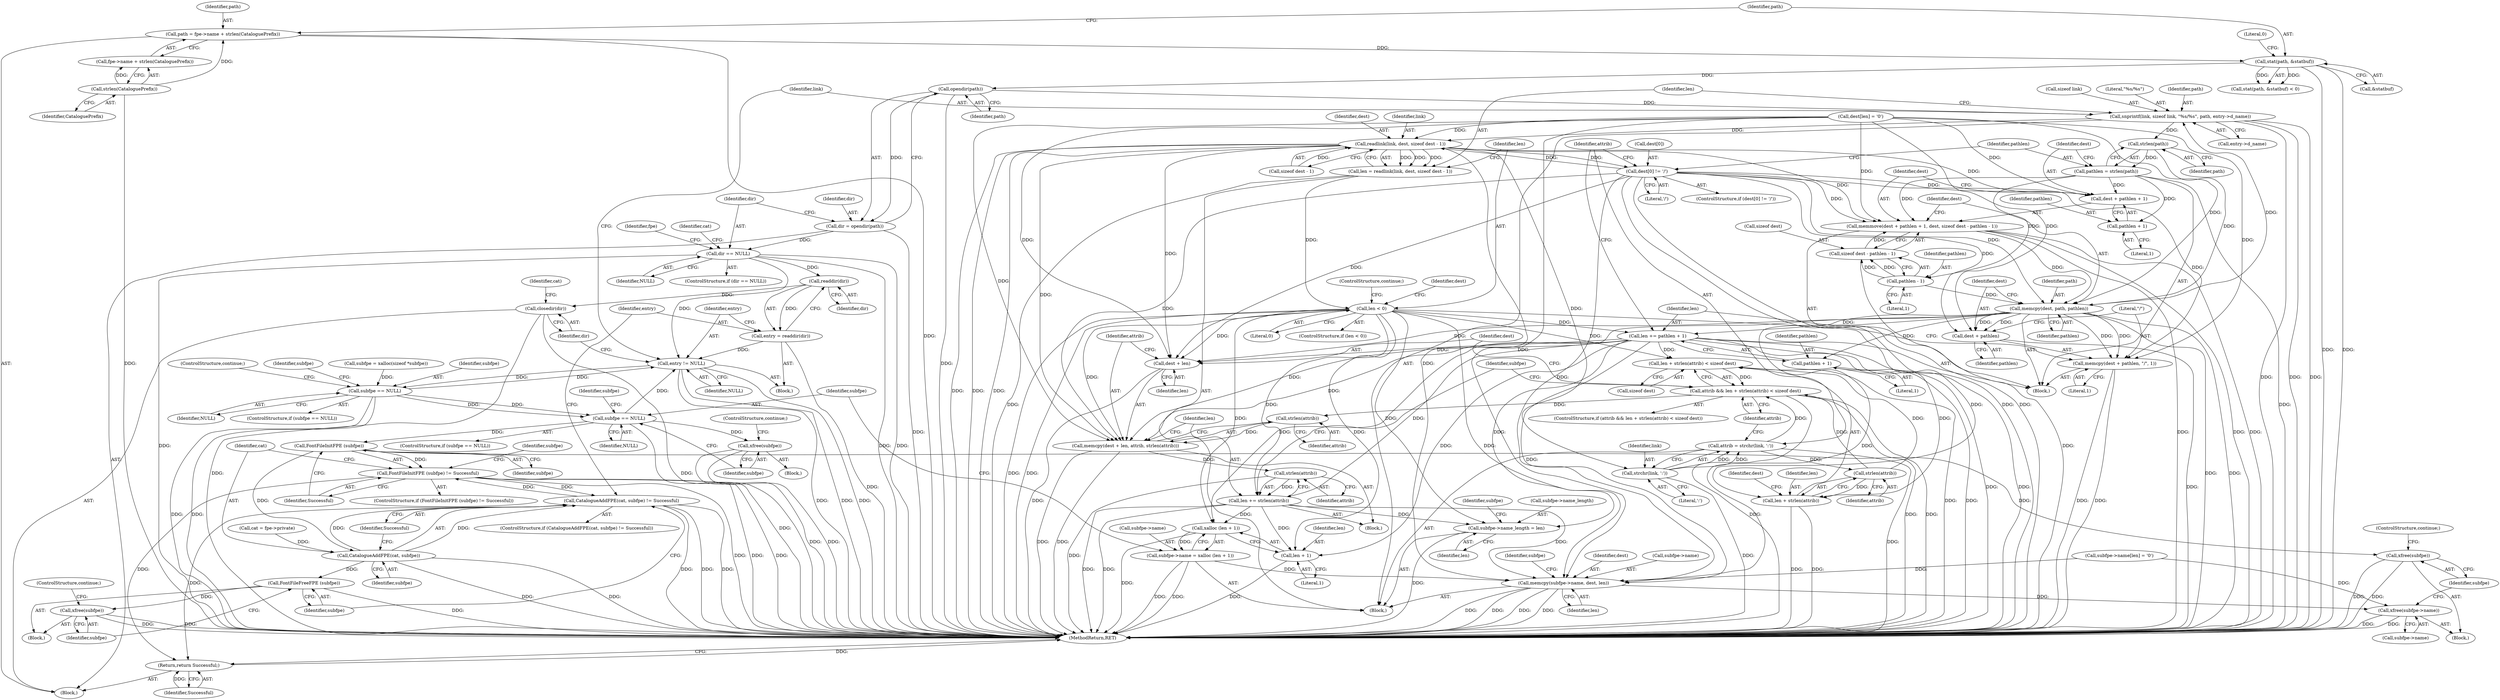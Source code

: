 digraph "0_libxfont_5bf703700ee4a5d6eae20da07cb7a29369667aef@API" {
"1000156" [label="(Call,opendir(path))"];
"1000132" [label="(Call,stat(path, &statbuf))"];
"1000121" [label="(Call,path = fpe->name + strlen(CataloguePrefix))"];
"1000127" [label="(Call,strlen(CataloguePrefix))"];
"1000154" [label="(Call,dir = opendir(path))"];
"1000159" [label="(Call,dir == NULL)"];
"1000173" [label="(Call,readdir(dir))"];
"1000171" [label="(Call,entry = readdir(dir))"];
"1000175" [label="(Call,entry != NULL)"];
"1000280" [label="(Call,subfpe == NULL)"];
"1000305" [label="(Call,subfpe == NULL)"];
"1000309" [label="(Call,xfree(subfpe))"];
"1000332" [label="(Call,FontFileInitFPE (subfpe))"];
"1000331" [label="(Call,FontFileInitFPE (subfpe) != Successful)"];
"1000344" [label="(Call,CatalogueAddFPE(cat, subfpe) != Successful)"];
"1000378" [label="(Return,return Successful;)"];
"1000340" [label="(Call,xfree(subfpe))"];
"1000345" [label="(Call,CatalogueAddFPE(cat, subfpe))"];
"1000350" [label="(Call,FontFileFreeFPE (subfpe))"];
"1000352" [label="(Call,xfree(subfpe))"];
"1000355" [label="(Call,closedir(dir))"];
"1000179" [label="(Call,snprintf(link, sizeof link, \"%s/%s\", path, entry->d_name))"];
"1000190" [label="(Call,readlink(link, dest, sizeof dest - 1))"];
"1000188" [label="(Call,len = readlink(link, dest, sizeof dest - 1))"];
"1000198" [label="(Call,len < 0)"];
"1000241" [label="(Call,len += pathlen + 1)"];
"1000254" [label="(Call,len + strlen(attrib) < sizeof dest)"];
"1000252" [label="(Call,attrib && len + strlen(attrib) < sizeof dest)"];
"1000267" [label="(Call,strlen(attrib))"];
"1000262" [label="(Call,memcpy(dest + len, attrib, strlen(attrib)))"];
"1000271" [label="(Call,strlen(attrib))"];
"1000269" [label="(Call,len += strlen(attrib))"];
"1000291" [label="(Call,subfpe->name_length = len)"];
"1000300" [label="(Call,xalloc (len + 1))"];
"1000296" [label="(Call,subfpe->name = xalloc (len + 1))"];
"1000312" [label="(Call,memcpy(subfpe->name, dest, len))"];
"1000336" [label="(Call,xfree(subfpe->name))"];
"1000301" [label="(Call,len + 1)"];
"1000255" [label="(Call,len + strlen(attrib))"];
"1000263" [label="(Call,dest + len)"];
"1000208" [label="(Call,dest[0] != '/')"];
"1000218" [label="(Call,memmove(dest + pathlen + 1, dest, sizeof dest - pathlen - 1))"];
"1000231" [label="(Call,memcpy(dest, path, pathlen))"];
"1000235" [label="(Call,memcpy(dest + pathlen, \"/\", 1))"];
"1000236" [label="(Call,dest + pathlen)"];
"1000243" [label="(Call,pathlen + 1)"];
"1000219" [label="(Call,dest + pathlen + 1)"];
"1000248" [label="(Call,strchr(link, ':'))"];
"1000246" [label="(Call,attrib = strchr(link, ':'))"];
"1000257" [label="(Call,strlen(attrib))"];
"1000216" [label="(Call,strlen(path))"];
"1000214" [label="(Call,pathlen = strlen(path))"];
"1000221" [label="(Call,pathlen + 1)"];
"1000228" [label="(Call,pathlen - 1)"];
"1000225" [label="(Call,sizeof dest - pathlen - 1)"];
"1000157" [label="(Identifier,path)"];
"1000298" [label="(Identifier,subfpe)"];
"1000221" [label="(Call,pathlen + 1)"];
"1000179" [label="(Call,snprintf(link, sizeof link, \"%s/%s\", path, entry->d_name))"];
"1000239" [label="(Literal,\"/\")"];
"1000303" [label="(Literal,1)"];
"1000317" [label="(Identifier,len)"];
"1000273" [label="(Call,subfpe = xalloc(sizeof *subfpe))"];
"1000133" [label="(Identifier,path)"];
"1000193" [label="(Call,sizeof dest - 1)"];
"1000174" [label="(Identifier,dir)"];
"1000340" [label="(Call,xfree(subfpe))"];
"1000309" [label="(Call,xfree(subfpe))"];
"1000272" [label="(Identifier,attrib)"];
"1000230" [label="(Literal,1)"];
"1000345" [label="(Call,CatalogueAddFPE(cat, subfpe))"];
"1000209" [label="(Call,dest[0])"];
"1000235" [label="(Call,memcpy(dest + pathlen, \"/\", 1))"];
"1000247" [label="(Identifier,attrib)"];
"1000341" [label="(Identifier,subfpe)"];
"1000343" [label="(ControlStructure,if (CatalogueAddFPE(cat, subfpe) != Successful))"];
"1000185" [label="(Call,entry->d_name)"];
"1000208" [label="(Call,dest[0] != '/')"];
"1000173" [label="(Call,readdir(dir))"];
"1000255" [label="(Call,len + strlen(attrib))"];
"1000190" [label="(Call,readlink(link, dest, sizeof dest - 1))"];
"1000218" [label="(Call,memmove(dest + pathlen + 1, dest, sizeof dest - pathlen - 1))"];
"1000223" [label="(Literal,1)"];
"1000321" [label="(Identifier,subfpe)"];
"1000232" [label="(Identifier,dest)"];
"1000160" [label="(Identifier,dir)"];
"1000263" [label="(Call,dest + len)"];
"1000217" [label="(Identifier,path)"];
"1000338" [label="(Identifier,subfpe)"];
"1000123" [label="(Call,fpe->name + strlen(CataloguePrefix))"];
"1000346" [label="(Identifier,cat)"];
"1000260" [label="(Identifier,dest)"];
"1000104" [label="(Block,)"];
"1000245" [label="(Literal,1)"];
"1000204" [label="(Identifier,dest)"];
"1000262" [label="(Call,memcpy(dest + len, attrib, strlen(attrib)))"];
"1000161" [label="(Identifier,NULL)"];
"1000215" [label="(Identifier,pathlen)"];
"1000127" [label="(Call,strlen(CataloguePrefix))"];
"1000181" [label="(Call,sizeof link)"];
"1000261" [label="(Block,)"];
"1000191" [label="(Identifier,link)"];
"1000296" [label="(Call,subfpe->name = xalloc (len + 1))"];
"1000307" [label="(Identifier,NULL)"];
"1000281" [label="(Identifier,subfpe)"];
"1000295" [label="(Identifier,len)"];
"1000212" [label="(Literal,'/')"];
"1000225" [label="(Call,sizeof dest - pathlen - 1)"];
"1000164" [label="(Identifier,cat)"];
"1000282" [label="(Identifier,NULL)"];
"1000318" [label="(Call,subfpe->name[len] = '\0')"];
"1000237" [label="(Identifier,dest)"];
"1000156" [label="(Call,opendir(path))"];
"1000354" [label="(ControlStructure,continue;)"];
"1000359" [label="(Identifier,cat)"];
"1000334" [label="(Identifier,Successful)"];
"1000170" [label="(Block,)"];
"1000192" [label="(Identifier,dest)"];
"1000251" [label="(ControlStructure,if (attrib && len + strlen(attrib) < sizeof dest))"];
"1000379" [label="(Identifier,Successful)"];
"1000264" [label="(Identifier,dest)"];
"1000256" [label="(Identifier,len)"];
"1000158" [label="(ControlStructure,if (dir == NULL))"];
"1000236" [label="(Call,dest + pathlen)"];
"1000242" [label="(Identifier,len)"];
"1000349" [label="(Block,)"];
"1000202" [label="(Call,dest[len] = '\0')"];
"1000171" [label="(Call,entry = readdir(dir))"];
"1000351" [label="(Identifier,subfpe)"];
"1000155" [label="(Identifier,dir)"];
"1000122" [label="(Identifier,path)"];
"1000249" [label="(Identifier,link)"];
"1000330" [label="(ControlStructure,if (FontFileInitFPE (subfpe) != Successful))"];
"1000154" [label="(Call,dir = opendir(path))"];
"1000258" [label="(Identifier,attrib)"];
"1000180" [label="(Identifier,link)"];
"1000344" [label="(Call,CatalogueAddFPE(cat, subfpe) != Successful)"];
"1000270" [label="(Identifier,len)"];
"1000201" [label="(ControlStructure,continue;)"];
"1000134" [label="(Call,&statbuf)"];
"1000347" [label="(Identifier,subfpe)"];
"1000380" [label="(MethodReturn,RET)"];
"1000268" [label="(Identifier,attrib)"];
"1000214" [label="(Call,pathlen = strlen(path))"];
"1000228" [label="(Call,pathlen - 1)"];
"1000219" [label="(Call,dest + pathlen + 1)"];
"1000312" [label="(Call,memcpy(subfpe->name, dest, len))"];
"1000283" [label="(ControlStructure,continue;)"];
"1000332" [label="(Call,FontFileInitFPE (subfpe))"];
"1000229" [label="(Identifier,pathlen)"];
"1000252" [label="(Call,attrib && len + strlen(attrib) < sizeof dest)"];
"1000316" [label="(Identifier,dest)"];
"1000240" [label="(Literal,1)"];
"1000243" [label="(Call,pathlen + 1)"];
"1000246" [label="(Call,attrib = strchr(link, ':'))"];
"1000311" [label="(ControlStructure,continue;)"];
"1000314" [label="(Identifier,subfpe)"];
"1000248" [label="(Call,strchr(link, ':'))"];
"1000297" [label="(Call,subfpe->name)"];
"1000189" [label="(Identifier,len)"];
"1000305" [label="(Call,subfpe == NULL)"];
"1000198" [label="(Call,len < 0)"];
"1000231" [label="(Call,memcpy(dest, path, pathlen))"];
"1000159" [label="(Call,dir == NULL)"];
"1000301" [label="(Call,len + 1)"];
"1000302" [label="(Identifier,len)"];
"1000259" [label="(Call,sizeof dest)"];
"1000336" [label="(Call,xfree(subfpe->name))"];
"1000238" [label="(Identifier,pathlen)"];
"1000342" [label="(ControlStructure,continue;)"];
"1000337" [label="(Call,subfpe->name)"];
"1000121" [label="(Call,path = fpe->name + strlen(CataloguePrefix))"];
"1000353" [label="(Identifier,subfpe)"];
"1000280" [label="(Call,subfpe == NULL)"];
"1000352" [label="(Call,xfree(subfpe))"];
"1000183" [label="(Literal,\"%s/%s\")"];
"1000257" [label="(Call,strlen(attrib))"];
"1000267" [label="(Call,strlen(attrib))"];
"1000300" [label="(Call,xalloc (len + 1))"];
"1000350" [label="(Call,FontFileFreeFPE (subfpe))"];
"1000128" [label="(Identifier,CataloguePrefix)"];
"1000233" [label="(Identifier,path)"];
"1000106" [label="(Call,cat = fpe->private)"];
"1000241" [label="(Call,len += pathlen + 1)"];
"1000271" [label="(Call,strlen(attrib))"];
"1000266" [label="(Identifier,attrib)"];
"1000292" [label="(Call,subfpe->name_length)"];
"1000286" [label="(Identifier,subfpe)"];
"1000136" [label="(Literal,0)"];
"1000184" [label="(Identifier,path)"];
"1000333" [label="(Identifier,subfpe)"];
"1000213" [label="(Block,)"];
"1000172" [label="(Identifier,entry)"];
"1000279" [label="(ControlStructure,if (subfpe == NULL))"];
"1000224" [label="(Identifier,dest)"];
"1000226" [label="(Call,sizeof dest)"];
"1000355" [label="(Call,closedir(dir))"];
"1000274" [label="(Identifier,subfpe)"];
"1000304" [label="(ControlStructure,if (subfpe == NULL))"];
"1000216" [label="(Call,strlen(path))"];
"1000178" [label="(Block,)"];
"1000132" [label="(Call,stat(path, &statbuf))"];
"1000199" [label="(Identifier,len)"];
"1000356" [label="(Identifier,dir)"];
"1000177" [label="(Identifier,NULL)"];
"1000306" [label="(Identifier,subfpe)"];
"1000188" [label="(Call,len = readlink(link, dest, sizeof dest - 1))"];
"1000234" [label="(Identifier,pathlen)"];
"1000131" [label="(Call,stat(path, &statbuf) < 0)"];
"1000200" [label="(Literal,0)"];
"1000313" [label="(Call,subfpe->name)"];
"1000220" [label="(Identifier,dest)"];
"1000310" [label="(Identifier,subfpe)"];
"1000207" [label="(ControlStructure,if (dest[0] != '/'))"];
"1000175" [label="(Call,entry != NULL)"];
"1000291" [label="(Call,subfpe->name_length = len)"];
"1000176" [label="(Identifier,entry)"];
"1000331" [label="(Call,FontFileInitFPE (subfpe) != Successful)"];
"1000244" [label="(Identifier,pathlen)"];
"1000253" [label="(Identifier,attrib)"];
"1000197" [label="(ControlStructure,if (len < 0))"];
"1000222" [label="(Identifier,pathlen)"];
"1000168" [label="(Identifier,fpe)"];
"1000378" [label="(Return,return Successful;)"];
"1000250" [label="(Literal,':')"];
"1000269" [label="(Call,len += strlen(attrib))"];
"1000254" [label="(Call,len + strlen(attrib) < sizeof dest)"];
"1000265" [label="(Identifier,len)"];
"1000308" [label="(Block,)"];
"1000335" [label="(Block,)"];
"1000348" [label="(Identifier,Successful)"];
"1000156" -> "1000154"  [label="AST: "];
"1000156" -> "1000157"  [label="CFG: "];
"1000157" -> "1000156"  [label="AST: "];
"1000154" -> "1000156"  [label="CFG: "];
"1000156" -> "1000380"  [label="DDG: "];
"1000156" -> "1000154"  [label="DDG: "];
"1000132" -> "1000156"  [label="DDG: "];
"1000156" -> "1000179"  [label="DDG: "];
"1000132" -> "1000131"  [label="AST: "];
"1000132" -> "1000134"  [label="CFG: "];
"1000133" -> "1000132"  [label="AST: "];
"1000134" -> "1000132"  [label="AST: "];
"1000136" -> "1000132"  [label="CFG: "];
"1000132" -> "1000380"  [label="DDG: "];
"1000132" -> "1000380"  [label="DDG: "];
"1000132" -> "1000131"  [label="DDG: "];
"1000132" -> "1000131"  [label="DDG: "];
"1000121" -> "1000132"  [label="DDG: "];
"1000121" -> "1000104"  [label="AST: "];
"1000121" -> "1000123"  [label="CFG: "];
"1000122" -> "1000121"  [label="AST: "];
"1000123" -> "1000121"  [label="AST: "];
"1000133" -> "1000121"  [label="CFG: "];
"1000121" -> "1000380"  [label="DDG: "];
"1000127" -> "1000121"  [label="DDG: "];
"1000127" -> "1000123"  [label="AST: "];
"1000127" -> "1000128"  [label="CFG: "];
"1000128" -> "1000127"  [label="AST: "];
"1000123" -> "1000127"  [label="CFG: "];
"1000127" -> "1000380"  [label="DDG: "];
"1000127" -> "1000123"  [label="DDG: "];
"1000154" -> "1000104"  [label="AST: "];
"1000155" -> "1000154"  [label="AST: "];
"1000160" -> "1000154"  [label="CFG: "];
"1000154" -> "1000380"  [label="DDG: "];
"1000154" -> "1000159"  [label="DDG: "];
"1000159" -> "1000158"  [label="AST: "];
"1000159" -> "1000161"  [label="CFG: "];
"1000160" -> "1000159"  [label="AST: "];
"1000161" -> "1000159"  [label="AST: "];
"1000164" -> "1000159"  [label="CFG: "];
"1000168" -> "1000159"  [label="CFG: "];
"1000159" -> "1000380"  [label="DDG: "];
"1000159" -> "1000380"  [label="DDG: "];
"1000159" -> "1000380"  [label="DDG: "];
"1000159" -> "1000173"  [label="DDG: "];
"1000159" -> "1000175"  [label="DDG: "];
"1000173" -> "1000171"  [label="AST: "];
"1000173" -> "1000174"  [label="CFG: "];
"1000174" -> "1000173"  [label="AST: "];
"1000171" -> "1000173"  [label="CFG: "];
"1000173" -> "1000171"  [label="DDG: "];
"1000173" -> "1000355"  [label="DDG: "];
"1000171" -> "1000170"  [label="AST: "];
"1000172" -> "1000171"  [label="AST: "];
"1000176" -> "1000171"  [label="CFG: "];
"1000171" -> "1000380"  [label="DDG: "];
"1000171" -> "1000175"  [label="DDG: "];
"1000175" -> "1000170"  [label="AST: "];
"1000175" -> "1000177"  [label="CFG: "];
"1000176" -> "1000175"  [label="AST: "];
"1000177" -> "1000175"  [label="AST: "];
"1000180" -> "1000175"  [label="CFG: "];
"1000356" -> "1000175"  [label="CFG: "];
"1000175" -> "1000380"  [label="DDG: "];
"1000175" -> "1000380"  [label="DDG: "];
"1000175" -> "1000380"  [label="DDG: "];
"1000280" -> "1000175"  [label="DDG: "];
"1000305" -> "1000175"  [label="DDG: "];
"1000175" -> "1000280"  [label="DDG: "];
"1000280" -> "1000279"  [label="AST: "];
"1000280" -> "1000282"  [label="CFG: "];
"1000281" -> "1000280"  [label="AST: "];
"1000282" -> "1000280"  [label="AST: "];
"1000283" -> "1000280"  [label="CFG: "];
"1000286" -> "1000280"  [label="CFG: "];
"1000280" -> "1000380"  [label="DDG: "];
"1000280" -> "1000380"  [label="DDG: "];
"1000273" -> "1000280"  [label="DDG: "];
"1000280" -> "1000305"  [label="DDG: "];
"1000280" -> "1000305"  [label="DDG: "];
"1000305" -> "1000304"  [label="AST: "];
"1000305" -> "1000307"  [label="CFG: "];
"1000306" -> "1000305"  [label="AST: "];
"1000307" -> "1000305"  [label="AST: "];
"1000310" -> "1000305"  [label="CFG: "];
"1000314" -> "1000305"  [label="CFG: "];
"1000305" -> "1000380"  [label="DDG: "];
"1000305" -> "1000309"  [label="DDG: "];
"1000305" -> "1000332"  [label="DDG: "];
"1000309" -> "1000308"  [label="AST: "];
"1000309" -> "1000310"  [label="CFG: "];
"1000310" -> "1000309"  [label="AST: "];
"1000311" -> "1000309"  [label="CFG: "];
"1000309" -> "1000380"  [label="DDG: "];
"1000309" -> "1000380"  [label="DDG: "];
"1000332" -> "1000331"  [label="AST: "];
"1000332" -> "1000333"  [label="CFG: "];
"1000333" -> "1000332"  [label="AST: "];
"1000334" -> "1000332"  [label="CFG: "];
"1000332" -> "1000331"  [label="DDG: "];
"1000332" -> "1000340"  [label="DDG: "];
"1000332" -> "1000345"  [label="DDG: "];
"1000331" -> "1000330"  [label="AST: "];
"1000331" -> "1000334"  [label="CFG: "];
"1000334" -> "1000331"  [label="AST: "];
"1000338" -> "1000331"  [label="CFG: "];
"1000346" -> "1000331"  [label="CFG: "];
"1000331" -> "1000380"  [label="DDG: "];
"1000331" -> "1000380"  [label="DDG: "];
"1000331" -> "1000380"  [label="DDG: "];
"1000344" -> "1000331"  [label="DDG: "];
"1000331" -> "1000344"  [label="DDG: "];
"1000331" -> "1000378"  [label="DDG: "];
"1000344" -> "1000343"  [label="AST: "];
"1000344" -> "1000348"  [label="CFG: "];
"1000345" -> "1000344"  [label="AST: "];
"1000348" -> "1000344"  [label="AST: "];
"1000172" -> "1000344"  [label="CFG: "];
"1000351" -> "1000344"  [label="CFG: "];
"1000344" -> "1000380"  [label="DDG: "];
"1000344" -> "1000380"  [label="DDG: "];
"1000344" -> "1000380"  [label="DDG: "];
"1000345" -> "1000344"  [label="DDG: "];
"1000345" -> "1000344"  [label="DDG: "];
"1000344" -> "1000378"  [label="DDG: "];
"1000378" -> "1000104"  [label="AST: "];
"1000378" -> "1000379"  [label="CFG: "];
"1000379" -> "1000378"  [label="AST: "];
"1000380" -> "1000378"  [label="CFG: "];
"1000378" -> "1000380"  [label="DDG: "];
"1000379" -> "1000378"  [label="DDG: "];
"1000340" -> "1000335"  [label="AST: "];
"1000340" -> "1000341"  [label="CFG: "];
"1000341" -> "1000340"  [label="AST: "];
"1000342" -> "1000340"  [label="CFG: "];
"1000340" -> "1000380"  [label="DDG: "];
"1000340" -> "1000380"  [label="DDG: "];
"1000345" -> "1000347"  [label="CFG: "];
"1000346" -> "1000345"  [label="AST: "];
"1000347" -> "1000345"  [label="AST: "];
"1000348" -> "1000345"  [label="CFG: "];
"1000345" -> "1000380"  [label="DDG: "];
"1000345" -> "1000380"  [label="DDG: "];
"1000106" -> "1000345"  [label="DDG: "];
"1000345" -> "1000350"  [label="DDG: "];
"1000350" -> "1000349"  [label="AST: "];
"1000350" -> "1000351"  [label="CFG: "];
"1000351" -> "1000350"  [label="AST: "];
"1000353" -> "1000350"  [label="CFG: "];
"1000350" -> "1000380"  [label="DDG: "];
"1000350" -> "1000352"  [label="DDG: "];
"1000352" -> "1000349"  [label="AST: "];
"1000352" -> "1000353"  [label="CFG: "];
"1000353" -> "1000352"  [label="AST: "];
"1000354" -> "1000352"  [label="CFG: "];
"1000352" -> "1000380"  [label="DDG: "];
"1000352" -> "1000380"  [label="DDG: "];
"1000355" -> "1000104"  [label="AST: "];
"1000355" -> "1000356"  [label="CFG: "];
"1000356" -> "1000355"  [label="AST: "];
"1000359" -> "1000355"  [label="CFG: "];
"1000355" -> "1000380"  [label="DDG: "];
"1000355" -> "1000380"  [label="DDG: "];
"1000179" -> "1000178"  [label="AST: "];
"1000179" -> "1000185"  [label="CFG: "];
"1000180" -> "1000179"  [label="AST: "];
"1000181" -> "1000179"  [label="AST: "];
"1000183" -> "1000179"  [label="AST: "];
"1000184" -> "1000179"  [label="AST: "];
"1000185" -> "1000179"  [label="AST: "];
"1000189" -> "1000179"  [label="CFG: "];
"1000179" -> "1000380"  [label="DDG: "];
"1000179" -> "1000380"  [label="DDG: "];
"1000179" -> "1000380"  [label="DDG: "];
"1000231" -> "1000179"  [label="DDG: "];
"1000179" -> "1000190"  [label="DDG: "];
"1000179" -> "1000216"  [label="DDG: "];
"1000190" -> "1000188"  [label="AST: "];
"1000190" -> "1000193"  [label="CFG: "];
"1000191" -> "1000190"  [label="AST: "];
"1000192" -> "1000190"  [label="AST: "];
"1000193" -> "1000190"  [label="AST: "];
"1000188" -> "1000190"  [label="CFG: "];
"1000190" -> "1000380"  [label="DDG: "];
"1000190" -> "1000380"  [label="DDG: "];
"1000190" -> "1000380"  [label="DDG: "];
"1000190" -> "1000188"  [label="DDG: "];
"1000190" -> "1000188"  [label="DDG: "];
"1000190" -> "1000188"  [label="DDG: "];
"1000208" -> "1000190"  [label="DDG: "];
"1000202" -> "1000190"  [label="DDG: "];
"1000193" -> "1000190"  [label="DDG: "];
"1000190" -> "1000208"  [label="DDG: "];
"1000190" -> "1000218"  [label="DDG: "];
"1000190" -> "1000219"  [label="DDG: "];
"1000190" -> "1000248"  [label="DDG: "];
"1000190" -> "1000262"  [label="DDG: "];
"1000190" -> "1000263"  [label="DDG: "];
"1000190" -> "1000312"  [label="DDG: "];
"1000188" -> "1000178"  [label="AST: "];
"1000189" -> "1000188"  [label="AST: "];
"1000199" -> "1000188"  [label="CFG: "];
"1000188" -> "1000380"  [label="DDG: "];
"1000188" -> "1000198"  [label="DDG: "];
"1000198" -> "1000197"  [label="AST: "];
"1000198" -> "1000200"  [label="CFG: "];
"1000199" -> "1000198"  [label="AST: "];
"1000200" -> "1000198"  [label="AST: "];
"1000201" -> "1000198"  [label="CFG: "];
"1000204" -> "1000198"  [label="CFG: "];
"1000198" -> "1000380"  [label="DDG: "];
"1000198" -> "1000380"  [label="DDG: "];
"1000198" -> "1000241"  [label="DDG: "];
"1000198" -> "1000254"  [label="DDG: "];
"1000198" -> "1000255"  [label="DDG: "];
"1000198" -> "1000262"  [label="DDG: "];
"1000198" -> "1000263"  [label="DDG: "];
"1000198" -> "1000269"  [label="DDG: "];
"1000198" -> "1000291"  [label="DDG: "];
"1000198" -> "1000300"  [label="DDG: "];
"1000198" -> "1000301"  [label="DDG: "];
"1000198" -> "1000312"  [label="DDG: "];
"1000241" -> "1000213"  [label="AST: "];
"1000241" -> "1000243"  [label="CFG: "];
"1000242" -> "1000241"  [label="AST: "];
"1000243" -> "1000241"  [label="AST: "];
"1000247" -> "1000241"  [label="CFG: "];
"1000241" -> "1000380"  [label="DDG: "];
"1000241" -> "1000380"  [label="DDG: "];
"1000231" -> "1000241"  [label="DDG: "];
"1000241" -> "1000254"  [label="DDG: "];
"1000241" -> "1000255"  [label="DDG: "];
"1000241" -> "1000262"  [label="DDG: "];
"1000241" -> "1000263"  [label="DDG: "];
"1000241" -> "1000269"  [label="DDG: "];
"1000241" -> "1000291"  [label="DDG: "];
"1000241" -> "1000300"  [label="DDG: "];
"1000241" -> "1000301"  [label="DDG: "];
"1000241" -> "1000312"  [label="DDG: "];
"1000254" -> "1000252"  [label="AST: "];
"1000254" -> "1000259"  [label="CFG: "];
"1000255" -> "1000254"  [label="AST: "];
"1000259" -> "1000254"  [label="AST: "];
"1000252" -> "1000254"  [label="CFG: "];
"1000254" -> "1000380"  [label="DDG: "];
"1000254" -> "1000252"  [label="DDG: "];
"1000257" -> "1000254"  [label="DDG: "];
"1000252" -> "1000251"  [label="AST: "];
"1000252" -> "1000253"  [label="CFG: "];
"1000253" -> "1000252"  [label="AST: "];
"1000264" -> "1000252"  [label="CFG: "];
"1000274" -> "1000252"  [label="CFG: "];
"1000252" -> "1000380"  [label="DDG: "];
"1000252" -> "1000380"  [label="DDG: "];
"1000252" -> "1000380"  [label="DDG: "];
"1000257" -> "1000252"  [label="DDG: "];
"1000246" -> "1000252"  [label="DDG: "];
"1000252" -> "1000267"  [label="DDG: "];
"1000267" -> "1000262"  [label="AST: "];
"1000267" -> "1000268"  [label="CFG: "];
"1000268" -> "1000267"  [label="AST: "];
"1000262" -> "1000267"  [label="CFG: "];
"1000267" -> "1000262"  [label="DDG: "];
"1000262" -> "1000261"  [label="AST: "];
"1000263" -> "1000262"  [label="AST: "];
"1000266" -> "1000262"  [label="AST: "];
"1000270" -> "1000262"  [label="CFG: "];
"1000262" -> "1000380"  [label="DDG: "];
"1000262" -> "1000380"  [label="DDG: "];
"1000202" -> "1000262"  [label="DDG: "];
"1000208" -> "1000262"  [label="DDG: "];
"1000231" -> "1000262"  [label="DDG: "];
"1000262" -> "1000271"  [label="DDG: "];
"1000271" -> "1000269"  [label="AST: "];
"1000271" -> "1000272"  [label="CFG: "];
"1000272" -> "1000271"  [label="AST: "];
"1000269" -> "1000271"  [label="CFG: "];
"1000271" -> "1000380"  [label="DDG: "];
"1000271" -> "1000269"  [label="DDG: "];
"1000269" -> "1000261"  [label="AST: "];
"1000270" -> "1000269"  [label="AST: "];
"1000274" -> "1000269"  [label="CFG: "];
"1000269" -> "1000380"  [label="DDG: "];
"1000269" -> "1000380"  [label="DDG: "];
"1000269" -> "1000291"  [label="DDG: "];
"1000269" -> "1000300"  [label="DDG: "];
"1000269" -> "1000301"  [label="DDG: "];
"1000269" -> "1000312"  [label="DDG: "];
"1000291" -> "1000178"  [label="AST: "];
"1000291" -> "1000295"  [label="CFG: "];
"1000292" -> "1000291"  [label="AST: "];
"1000295" -> "1000291"  [label="AST: "];
"1000298" -> "1000291"  [label="CFG: "];
"1000291" -> "1000380"  [label="DDG: "];
"1000300" -> "1000296"  [label="AST: "];
"1000300" -> "1000301"  [label="CFG: "];
"1000301" -> "1000300"  [label="AST: "];
"1000296" -> "1000300"  [label="CFG: "];
"1000300" -> "1000380"  [label="DDG: "];
"1000300" -> "1000296"  [label="DDG: "];
"1000296" -> "1000178"  [label="AST: "];
"1000297" -> "1000296"  [label="AST: "];
"1000306" -> "1000296"  [label="CFG: "];
"1000296" -> "1000380"  [label="DDG: "];
"1000296" -> "1000380"  [label="DDG: "];
"1000296" -> "1000312"  [label="DDG: "];
"1000312" -> "1000178"  [label="AST: "];
"1000312" -> "1000317"  [label="CFG: "];
"1000313" -> "1000312"  [label="AST: "];
"1000316" -> "1000312"  [label="AST: "];
"1000317" -> "1000312"  [label="AST: "];
"1000321" -> "1000312"  [label="CFG: "];
"1000312" -> "1000380"  [label="DDG: "];
"1000312" -> "1000380"  [label="DDG: "];
"1000312" -> "1000380"  [label="DDG: "];
"1000312" -> "1000380"  [label="DDG: "];
"1000318" -> "1000312"  [label="DDG: "];
"1000208" -> "1000312"  [label="DDG: "];
"1000202" -> "1000312"  [label="DDG: "];
"1000231" -> "1000312"  [label="DDG: "];
"1000312" -> "1000336"  [label="DDG: "];
"1000336" -> "1000335"  [label="AST: "];
"1000336" -> "1000337"  [label="CFG: "];
"1000337" -> "1000336"  [label="AST: "];
"1000341" -> "1000336"  [label="CFG: "];
"1000336" -> "1000380"  [label="DDG: "];
"1000336" -> "1000380"  [label="DDG: "];
"1000318" -> "1000336"  [label="DDG: "];
"1000301" -> "1000303"  [label="CFG: "];
"1000302" -> "1000301"  [label="AST: "];
"1000303" -> "1000301"  [label="AST: "];
"1000301" -> "1000380"  [label="DDG: "];
"1000255" -> "1000257"  [label="CFG: "];
"1000256" -> "1000255"  [label="AST: "];
"1000257" -> "1000255"  [label="AST: "];
"1000260" -> "1000255"  [label="CFG: "];
"1000255" -> "1000380"  [label="DDG: "];
"1000255" -> "1000380"  [label="DDG: "];
"1000257" -> "1000255"  [label="DDG: "];
"1000263" -> "1000265"  [label="CFG: "];
"1000264" -> "1000263"  [label="AST: "];
"1000265" -> "1000263"  [label="AST: "];
"1000266" -> "1000263"  [label="CFG: "];
"1000263" -> "1000380"  [label="DDG: "];
"1000202" -> "1000263"  [label="DDG: "];
"1000208" -> "1000263"  [label="DDG: "];
"1000231" -> "1000263"  [label="DDG: "];
"1000208" -> "1000207"  [label="AST: "];
"1000208" -> "1000212"  [label="CFG: "];
"1000209" -> "1000208"  [label="AST: "];
"1000212" -> "1000208"  [label="AST: "];
"1000215" -> "1000208"  [label="CFG: "];
"1000247" -> "1000208"  [label="CFG: "];
"1000208" -> "1000380"  [label="DDG: "];
"1000208" -> "1000380"  [label="DDG: "];
"1000208" -> "1000218"  [label="DDG: "];
"1000208" -> "1000219"  [label="DDG: "];
"1000208" -> "1000231"  [label="DDG: "];
"1000208" -> "1000235"  [label="DDG: "];
"1000208" -> "1000236"  [label="DDG: "];
"1000218" -> "1000213"  [label="AST: "];
"1000218" -> "1000225"  [label="CFG: "];
"1000219" -> "1000218"  [label="AST: "];
"1000224" -> "1000218"  [label="AST: "];
"1000225" -> "1000218"  [label="AST: "];
"1000232" -> "1000218"  [label="CFG: "];
"1000218" -> "1000380"  [label="DDG: "];
"1000218" -> "1000380"  [label="DDG: "];
"1000218" -> "1000380"  [label="DDG: "];
"1000202" -> "1000218"  [label="DDG: "];
"1000214" -> "1000218"  [label="DDG: "];
"1000225" -> "1000218"  [label="DDG: "];
"1000218" -> "1000231"  [label="DDG: "];
"1000231" -> "1000213"  [label="AST: "];
"1000231" -> "1000234"  [label="CFG: "];
"1000232" -> "1000231"  [label="AST: "];
"1000233" -> "1000231"  [label="AST: "];
"1000234" -> "1000231"  [label="AST: "];
"1000237" -> "1000231"  [label="CFG: "];
"1000231" -> "1000380"  [label="DDG: "];
"1000231" -> "1000380"  [label="DDG: "];
"1000202" -> "1000231"  [label="DDG: "];
"1000216" -> "1000231"  [label="DDG: "];
"1000228" -> "1000231"  [label="DDG: "];
"1000231" -> "1000235"  [label="DDG: "];
"1000231" -> "1000235"  [label="DDG: "];
"1000231" -> "1000236"  [label="DDG: "];
"1000231" -> "1000236"  [label="DDG: "];
"1000231" -> "1000243"  [label="DDG: "];
"1000235" -> "1000213"  [label="AST: "];
"1000235" -> "1000240"  [label="CFG: "];
"1000236" -> "1000235"  [label="AST: "];
"1000239" -> "1000235"  [label="AST: "];
"1000240" -> "1000235"  [label="AST: "];
"1000242" -> "1000235"  [label="CFG: "];
"1000235" -> "1000380"  [label="DDG: "];
"1000235" -> "1000380"  [label="DDG: "];
"1000202" -> "1000235"  [label="DDG: "];
"1000236" -> "1000238"  [label="CFG: "];
"1000237" -> "1000236"  [label="AST: "];
"1000238" -> "1000236"  [label="AST: "];
"1000239" -> "1000236"  [label="CFG: "];
"1000236" -> "1000380"  [label="DDG: "];
"1000202" -> "1000236"  [label="DDG: "];
"1000243" -> "1000245"  [label="CFG: "];
"1000244" -> "1000243"  [label="AST: "];
"1000245" -> "1000243"  [label="AST: "];
"1000243" -> "1000380"  [label="DDG: "];
"1000219" -> "1000221"  [label="CFG: "];
"1000220" -> "1000219"  [label="AST: "];
"1000221" -> "1000219"  [label="AST: "];
"1000224" -> "1000219"  [label="CFG: "];
"1000202" -> "1000219"  [label="DDG: "];
"1000214" -> "1000219"  [label="DDG: "];
"1000248" -> "1000246"  [label="AST: "];
"1000248" -> "1000250"  [label="CFG: "];
"1000249" -> "1000248"  [label="AST: "];
"1000250" -> "1000248"  [label="AST: "];
"1000246" -> "1000248"  [label="CFG: "];
"1000248" -> "1000380"  [label="DDG: "];
"1000248" -> "1000246"  [label="DDG: "];
"1000248" -> "1000246"  [label="DDG: "];
"1000246" -> "1000178"  [label="AST: "];
"1000247" -> "1000246"  [label="AST: "];
"1000253" -> "1000246"  [label="CFG: "];
"1000246" -> "1000380"  [label="DDG: "];
"1000246" -> "1000257"  [label="DDG: "];
"1000257" -> "1000258"  [label="CFG: "];
"1000258" -> "1000257"  [label="AST: "];
"1000216" -> "1000214"  [label="AST: "];
"1000216" -> "1000217"  [label="CFG: "];
"1000217" -> "1000216"  [label="AST: "];
"1000214" -> "1000216"  [label="CFG: "];
"1000216" -> "1000214"  [label="DDG: "];
"1000214" -> "1000213"  [label="AST: "];
"1000215" -> "1000214"  [label="AST: "];
"1000220" -> "1000214"  [label="CFG: "];
"1000214" -> "1000380"  [label="DDG: "];
"1000214" -> "1000221"  [label="DDG: "];
"1000214" -> "1000228"  [label="DDG: "];
"1000221" -> "1000223"  [label="CFG: "];
"1000222" -> "1000221"  [label="AST: "];
"1000223" -> "1000221"  [label="AST: "];
"1000228" -> "1000225"  [label="AST: "];
"1000228" -> "1000230"  [label="CFG: "];
"1000229" -> "1000228"  [label="AST: "];
"1000230" -> "1000228"  [label="AST: "];
"1000225" -> "1000228"  [label="CFG: "];
"1000228" -> "1000225"  [label="DDG: "];
"1000228" -> "1000225"  [label="DDG: "];
"1000226" -> "1000225"  [label="AST: "];
"1000225" -> "1000380"  [label="DDG: "];
}
